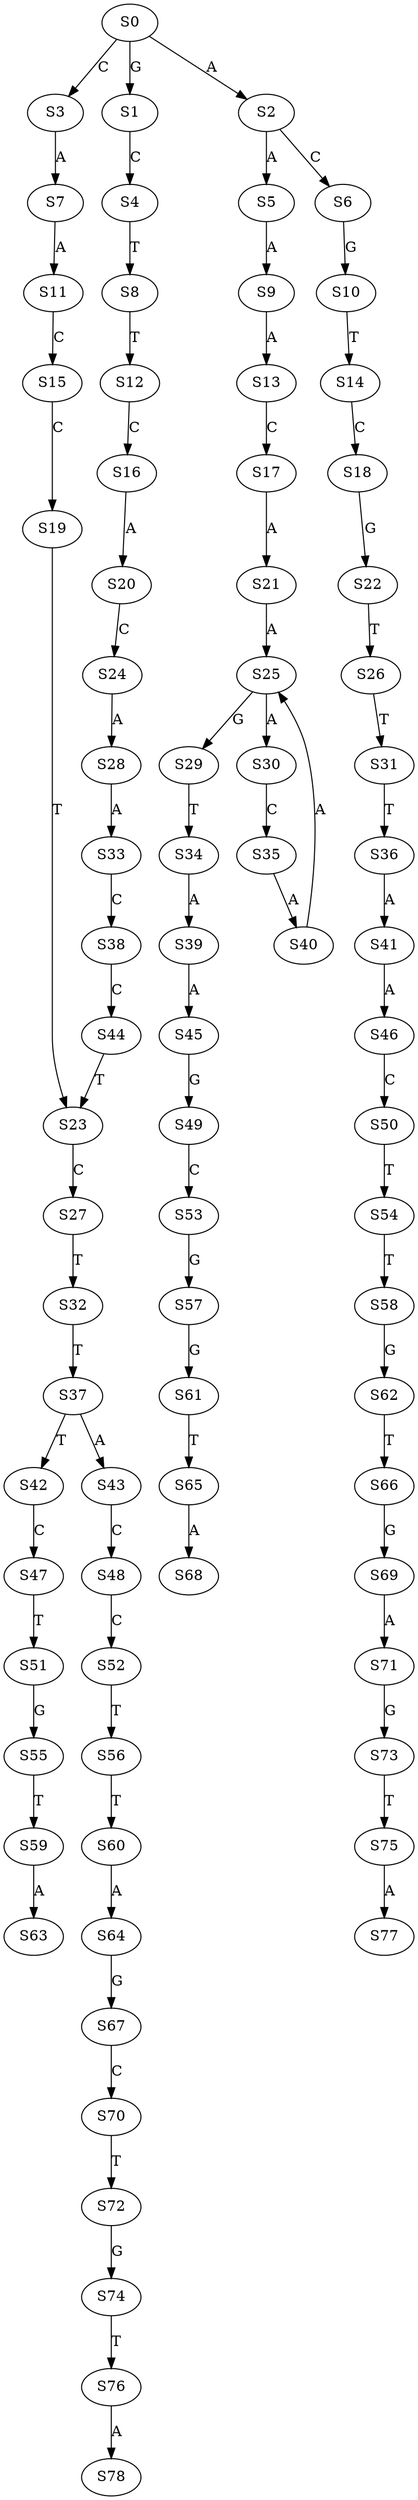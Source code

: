 strict digraph  {
	S0 -> S1 [ label = G ];
	S0 -> S2 [ label = A ];
	S0 -> S3 [ label = C ];
	S1 -> S4 [ label = C ];
	S2 -> S5 [ label = A ];
	S2 -> S6 [ label = C ];
	S3 -> S7 [ label = A ];
	S4 -> S8 [ label = T ];
	S5 -> S9 [ label = A ];
	S6 -> S10 [ label = G ];
	S7 -> S11 [ label = A ];
	S8 -> S12 [ label = T ];
	S9 -> S13 [ label = A ];
	S10 -> S14 [ label = T ];
	S11 -> S15 [ label = C ];
	S12 -> S16 [ label = C ];
	S13 -> S17 [ label = C ];
	S14 -> S18 [ label = C ];
	S15 -> S19 [ label = C ];
	S16 -> S20 [ label = A ];
	S17 -> S21 [ label = A ];
	S18 -> S22 [ label = G ];
	S19 -> S23 [ label = T ];
	S20 -> S24 [ label = C ];
	S21 -> S25 [ label = A ];
	S22 -> S26 [ label = T ];
	S23 -> S27 [ label = C ];
	S24 -> S28 [ label = A ];
	S25 -> S29 [ label = G ];
	S25 -> S30 [ label = A ];
	S26 -> S31 [ label = T ];
	S27 -> S32 [ label = T ];
	S28 -> S33 [ label = A ];
	S29 -> S34 [ label = T ];
	S30 -> S35 [ label = C ];
	S31 -> S36 [ label = T ];
	S32 -> S37 [ label = T ];
	S33 -> S38 [ label = C ];
	S34 -> S39 [ label = A ];
	S35 -> S40 [ label = A ];
	S36 -> S41 [ label = A ];
	S37 -> S42 [ label = T ];
	S37 -> S43 [ label = A ];
	S38 -> S44 [ label = C ];
	S39 -> S45 [ label = A ];
	S40 -> S25 [ label = A ];
	S41 -> S46 [ label = A ];
	S42 -> S47 [ label = C ];
	S43 -> S48 [ label = C ];
	S44 -> S23 [ label = T ];
	S45 -> S49 [ label = G ];
	S46 -> S50 [ label = C ];
	S47 -> S51 [ label = T ];
	S48 -> S52 [ label = C ];
	S49 -> S53 [ label = C ];
	S50 -> S54 [ label = T ];
	S51 -> S55 [ label = G ];
	S52 -> S56 [ label = T ];
	S53 -> S57 [ label = G ];
	S54 -> S58 [ label = T ];
	S55 -> S59 [ label = T ];
	S56 -> S60 [ label = T ];
	S57 -> S61 [ label = G ];
	S58 -> S62 [ label = G ];
	S59 -> S63 [ label = A ];
	S60 -> S64 [ label = A ];
	S61 -> S65 [ label = T ];
	S62 -> S66 [ label = T ];
	S64 -> S67 [ label = G ];
	S65 -> S68 [ label = A ];
	S66 -> S69 [ label = G ];
	S67 -> S70 [ label = C ];
	S69 -> S71 [ label = A ];
	S70 -> S72 [ label = T ];
	S71 -> S73 [ label = G ];
	S72 -> S74 [ label = G ];
	S73 -> S75 [ label = T ];
	S74 -> S76 [ label = T ];
	S75 -> S77 [ label = A ];
	S76 -> S78 [ label = A ];
}
